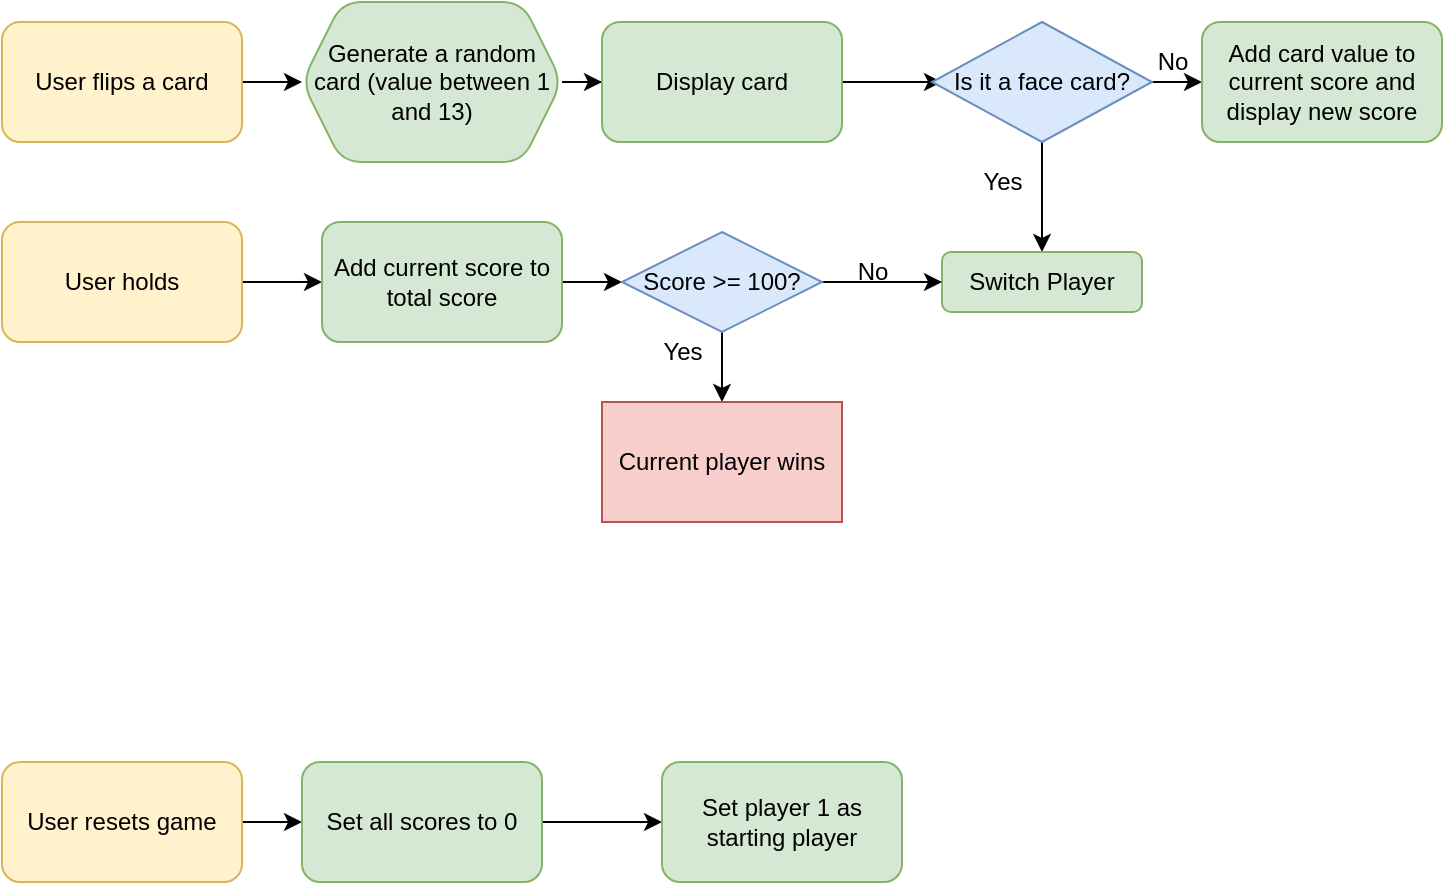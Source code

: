 <mxfile version="20.0.1" type="device"><diagram id="C5RBs43oDa-KdzZeNtuy" name="Page-1"><mxGraphModel dx="1178" dy="651" grid="1" gridSize="10" guides="1" tooltips="1" connect="1" arrows="1" fold="1" page="1" pageScale="1" pageWidth="1169" pageHeight="827" math="0" shadow="0"><root><mxCell id="WIyWlLk6GJQsqaUBKTNV-0"/><mxCell id="WIyWlLk6GJQsqaUBKTNV-1" parent="WIyWlLk6GJQsqaUBKTNV-0"/><mxCell id="bUaq3p5EoO75txrWZxt1-3" value="" style="edgeStyle=orthogonalEdgeStyle;rounded=0;orthogonalLoop=1;jettySize=auto;html=1;exitX=1;exitY=0.5;exitDx=0;exitDy=0;" edge="1" parent="WIyWlLk6GJQsqaUBKTNV-1" source="bUaq3p5EoO75txrWZxt1-1" target="bUaq3p5EoO75txrWZxt1-2"><mxGeometry relative="1" as="geometry"><mxPoint x="160" y="60" as="sourcePoint"/></mxGeometry></mxCell><mxCell id="bUaq3p5EoO75txrWZxt1-1" value="User flips a card" style="rounded=1;whiteSpace=wrap;html=1;fillColor=#fff2cc;strokeColor=#d6b656;" vertex="1" parent="WIyWlLk6GJQsqaUBKTNV-1"><mxGeometry x="10" y="30" width="120" height="60" as="geometry"/></mxCell><mxCell id="bUaq3p5EoO75txrWZxt1-7" value="" style="edgeStyle=orthogonalEdgeStyle;rounded=0;orthogonalLoop=1;jettySize=auto;html=1;" edge="1" parent="WIyWlLk6GJQsqaUBKTNV-1" source="bUaq3p5EoO75txrWZxt1-2" target="bUaq3p5EoO75txrWZxt1-6"><mxGeometry relative="1" as="geometry"/></mxCell><mxCell id="bUaq3p5EoO75txrWZxt1-2" value="Generate a random card (value between 1 and 13)" style="shape=hexagon;perimeter=hexagonPerimeter2;whiteSpace=wrap;html=1;fixedSize=1;fillColor=#d5e8d4;strokeColor=#82b366;rounded=1;shadow=0;" vertex="1" parent="WIyWlLk6GJQsqaUBKTNV-1"><mxGeometry x="160" y="20" width="130" height="80" as="geometry"/></mxCell><mxCell id="bUaq3p5EoO75txrWZxt1-10" value="" style="edgeStyle=orthogonalEdgeStyle;rounded=0;orthogonalLoop=1;jettySize=auto;html=1;" edge="1" parent="WIyWlLk6GJQsqaUBKTNV-1" source="bUaq3p5EoO75txrWZxt1-6"><mxGeometry relative="1" as="geometry"><mxPoint x="480" y="60" as="targetPoint"/></mxGeometry></mxCell><mxCell id="bUaq3p5EoO75txrWZxt1-6" value="Display card" style="whiteSpace=wrap;html=1;fillColor=#d5e8d4;strokeColor=#82b366;rounded=1;shadow=0;" vertex="1" parent="WIyWlLk6GJQsqaUBKTNV-1"><mxGeometry x="310" y="30" width="120" height="60" as="geometry"/></mxCell><mxCell id="bUaq3p5EoO75txrWZxt1-13" value="" style="edgeStyle=orthogonalEdgeStyle;rounded=0;orthogonalLoop=1;jettySize=auto;html=1;" edge="1" parent="WIyWlLk6GJQsqaUBKTNV-1" source="bUaq3p5EoO75txrWZxt1-9" target="bUaq3p5EoO75txrWZxt1-12"><mxGeometry relative="1" as="geometry"/></mxCell><mxCell id="bUaq3p5EoO75txrWZxt1-16" value="" style="edgeStyle=orthogonalEdgeStyle;rounded=0;orthogonalLoop=1;jettySize=auto;html=1;" edge="1" parent="WIyWlLk6GJQsqaUBKTNV-1" source="bUaq3p5EoO75txrWZxt1-9" target="bUaq3p5EoO75txrWZxt1-15"><mxGeometry relative="1" as="geometry"/></mxCell><mxCell id="bUaq3p5EoO75txrWZxt1-9" value="Is it a face card?" style="rhombus;whiteSpace=wrap;html=1;fillColor=#dae8fc;strokeColor=#6c8ebf;rounded=0;shadow=0;" vertex="1" parent="WIyWlLk6GJQsqaUBKTNV-1"><mxGeometry x="475" y="30" width="110" height="60" as="geometry"/></mxCell><mxCell id="bUaq3p5EoO75txrWZxt1-12" value="Switch Player" style="whiteSpace=wrap;html=1;fillColor=#d5e8d4;strokeColor=#82b366;rounded=1;shadow=0;" vertex="1" parent="WIyWlLk6GJQsqaUBKTNV-1"><mxGeometry x="480" y="145" width="100" height="30" as="geometry"/></mxCell><mxCell id="bUaq3p5EoO75txrWZxt1-14" value="Yes" style="text;html=1;align=center;verticalAlign=middle;resizable=0;points=[];autosize=1;strokeColor=none;fillColor=none;" vertex="1" parent="WIyWlLk6GJQsqaUBKTNV-1"><mxGeometry x="490" y="100" width="40" height="20" as="geometry"/></mxCell><mxCell id="bUaq3p5EoO75txrWZxt1-15" value="Add card value to current score and display new score" style="whiteSpace=wrap;html=1;fillColor=#d5e8d4;strokeColor=#82b366;rounded=1;shadow=0;" vertex="1" parent="WIyWlLk6GJQsqaUBKTNV-1"><mxGeometry x="610" y="30" width="120" height="60" as="geometry"/></mxCell><mxCell id="bUaq3p5EoO75txrWZxt1-17" value="No" style="text;html=1;align=center;verticalAlign=middle;resizable=0;points=[];autosize=1;strokeColor=none;fillColor=none;" vertex="1" parent="WIyWlLk6GJQsqaUBKTNV-1"><mxGeometry x="580" y="40" width="30" height="20" as="geometry"/></mxCell><mxCell id="bUaq3p5EoO75txrWZxt1-20" value="" style="edgeStyle=orthogonalEdgeStyle;rounded=0;orthogonalLoop=1;jettySize=auto;html=1;" edge="1" parent="WIyWlLk6GJQsqaUBKTNV-1" source="bUaq3p5EoO75txrWZxt1-18" target="bUaq3p5EoO75txrWZxt1-19"><mxGeometry relative="1" as="geometry"/></mxCell><mxCell id="bUaq3p5EoO75txrWZxt1-18" value="User holds" style="rounded=1;whiteSpace=wrap;html=1;shadow=0;fillColor=#fff2cc;strokeColor=#d6b656;" vertex="1" parent="WIyWlLk6GJQsqaUBKTNV-1"><mxGeometry x="10" y="130" width="120" height="60" as="geometry"/></mxCell><mxCell id="bUaq3p5EoO75txrWZxt1-22" value="" style="edgeStyle=orthogonalEdgeStyle;rounded=0;orthogonalLoop=1;jettySize=auto;html=1;" edge="1" parent="WIyWlLk6GJQsqaUBKTNV-1" source="bUaq3p5EoO75txrWZxt1-19" target="bUaq3p5EoO75txrWZxt1-21"><mxGeometry relative="1" as="geometry"/></mxCell><mxCell id="bUaq3p5EoO75txrWZxt1-19" value="Add current score to total score" style="whiteSpace=wrap;html=1;fillColor=#d5e8d4;strokeColor=#82b366;rounded=1;shadow=0;" vertex="1" parent="WIyWlLk6GJQsqaUBKTNV-1"><mxGeometry x="170" y="130" width="120" height="60" as="geometry"/></mxCell><mxCell id="bUaq3p5EoO75txrWZxt1-23" value="" style="edgeStyle=orthogonalEdgeStyle;rounded=0;orthogonalLoop=1;jettySize=auto;html=1;" edge="1" parent="WIyWlLk6GJQsqaUBKTNV-1" source="bUaq3p5EoO75txrWZxt1-21" target="bUaq3p5EoO75txrWZxt1-12"><mxGeometry relative="1" as="geometry"/></mxCell><mxCell id="bUaq3p5EoO75txrWZxt1-26" value="" style="edgeStyle=orthogonalEdgeStyle;rounded=0;orthogonalLoop=1;jettySize=auto;html=1;" edge="1" parent="WIyWlLk6GJQsqaUBKTNV-1" source="bUaq3p5EoO75txrWZxt1-21" target="bUaq3p5EoO75txrWZxt1-25"><mxGeometry relative="1" as="geometry"/></mxCell><mxCell id="bUaq3p5EoO75txrWZxt1-21" value="Score &amp;gt;= 100?" style="rhombus;whiteSpace=wrap;html=1;fillColor=#dae8fc;strokeColor=#6c8ebf;rounded=0;shadow=0;" vertex="1" parent="WIyWlLk6GJQsqaUBKTNV-1"><mxGeometry x="320" y="135" width="100" height="50" as="geometry"/></mxCell><mxCell id="bUaq3p5EoO75txrWZxt1-24" value="No" style="text;html=1;align=center;verticalAlign=middle;resizable=0;points=[];autosize=1;strokeColor=none;fillColor=none;" vertex="1" parent="WIyWlLk6GJQsqaUBKTNV-1"><mxGeometry x="430" y="145" width="30" height="20" as="geometry"/></mxCell><mxCell id="bUaq3p5EoO75txrWZxt1-25" value="Current player wins" style="square&#xA;;whiteSpace=wrap;html=1;fillColor=#f8cecc;strokeColor=#b85450;rounded=0;shadow=0;" vertex="1" parent="WIyWlLk6GJQsqaUBKTNV-1"><mxGeometry x="310" y="220" width="120" height="60" as="geometry"/></mxCell><mxCell id="bUaq3p5EoO75txrWZxt1-27" value="&lt;div&gt;Yes&lt;/div&gt;" style="text;html=1;align=center;verticalAlign=middle;resizable=0;points=[];autosize=1;strokeColor=none;fillColor=none;" vertex="1" parent="WIyWlLk6GJQsqaUBKTNV-1"><mxGeometry x="330" y="185" width="40" height="20" as="geometry"/></mxCell><mxCell id="bUaq3p5EoO75txrWZxt1-30" value="" style="edgeStyle=orthogonalEdgeStyle;rounded=0;orthogonalLoop=1;jettySize=auto;html=1;" edge="1" parent="WIyWlLk6GJQsqaUBKTNV-1" source="bUaq3p5EoO75txrWZxt1-28" target="bUaq3p5EoO75txrWZxt1-29"><mxGeometry relative="1" as="geometry"/></mxCell><mxCell id="bUaq3p5EoO75txrWZxt1-28" value="User resets game" style="rounded=1;whiteSpace=wrap;html=1;shadow=0;fillColor=#fff2cc;strokeColor=#d6b656;" vertex="1" parent="WIyWlLk6GJQsqaUBKTNV-1"><mxGeometry x="10" y="400" width="120" height="60" as="geometry"/></mxCell><mxCell id="bUaq3p5EoO75txrWZxt1-32" value="" style="edgeStyle=orthogonalEdgeStyle;rounded=0;orthogonalLoop=1;jettySize=auto;html=1;" edge="1" parent="WIyWlLk6GJQsqaUBKTNV-1" source="bUaq3p5EoO75txrWZxt1-29" target="bUaq3p5EoO75txrWZxt1-31"><mxGeometry relative="1" as="geometry"/></mxCell><mxCell id="bUaq3p5EoO75txrWZxt1-29" value="Set all scores to 0" style="rounded=1;whiteSpace=wrap;html=1;shadow=0;fillColor=#d5e8d4;strokeColor=#82b366;" vertex="1" parent="WIyWlLk6GJQsqaUBKTNV-1"><mxGeometry x="160" y="400" width="120" height="60" as="geometry"/></mxCell><mxCell id="bUaq3p5EoO75txrWZxt1-31" value="Set player 1 as starting player" style="whiteSpace=wrap;html=1;fillColor=#d5e8d4;strokeColor=#82b366;rounded=1;shadow=0;" vertex="1" parent="WIyWlLk6GJQsqaUBKTNV-1"><mxGeometry x="340" y="400" width="120" height="60" as="geometry"/></mxCell></root></mxGraphModel></diagram></mxfile>